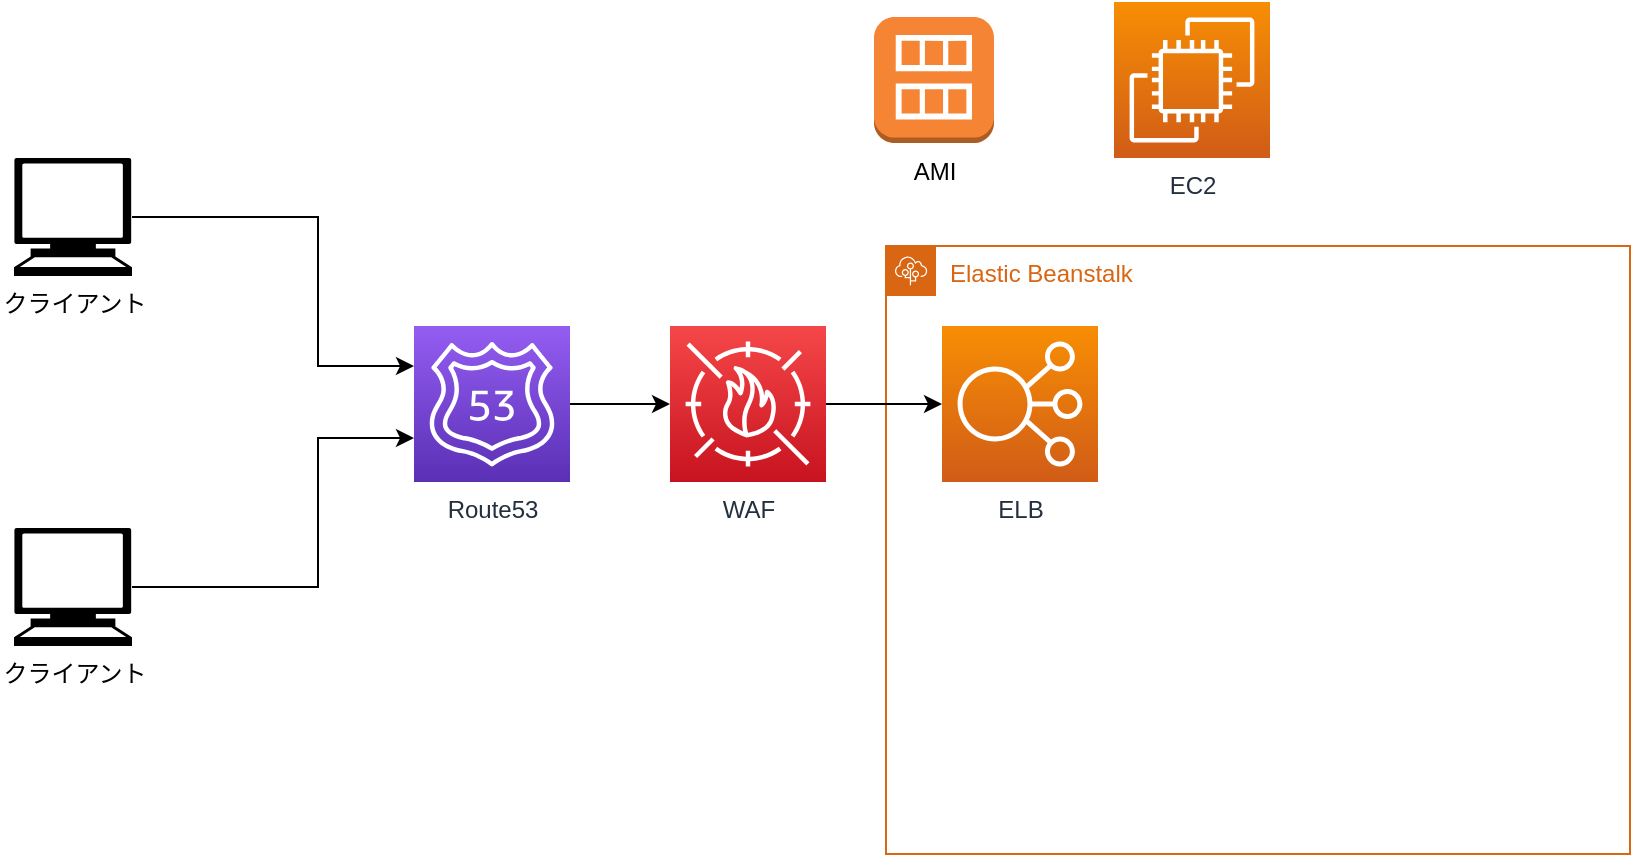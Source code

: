 <mxfile version="21.1.2" type="device">
  <diagram name="ページ1" id="80s_TT-eO7807xOBP9RJ">
    <mxGraphModel dx="712" dy="835" grid="0" gridSize="10" guides="1" tooltips="1" connect="1" arrows="1" fold="1" page="1" pageScale="1" pageWidth="1169" pageHeight="827" math="0" shadow="0">
      <root>
        <mxCell id="0" />
        <mxCell id="1" parent="0" />
        <mxCell id="b-HRCgTtAuN_dH9P7AYA-1" value="Elastic Beanstalk" style="points=[[0,0],[0.25,0],[0.5,0],[0.75,0],[1,0],[1,0.25],[1,0.5],[1,0.75],[1,1],[0.75,1],[0.5,1],[0.25,1],[0,1],[0,0.75],[0,0.5],[0,0.25]];outlineConnect=0;gradientColor=none;html=1;whiteSpace=wrap;fontSize=12;fontStyle=0;container=1;pointerEvents=0;collapsible=0;recursiveResize=0;shape=mxgraph.aws4.group;grIcon=mxgraph.aws4.group_elastic_beanstalk;strokeColor=#D86613;fillColor=none;verticalAlign=top;align=left;spacingLeft=30;fontColor=#D86613;dashed=0;" vertex="1" parent="1">
          <mxGeometry x="464" y="153" width="372" height="304" as="geometry" />
        </mxCell>
        <mxCell id="b-HRCgTtAuN_dH9P7AYA-2" value="ELB" style="sketch=0;points=[[0,0,0],[0.25,0,0],[0.5,0,0],[0.75,0,0],[1,0,0],[0,1,0],[0.25,1,0],[0.5,1,0],[0.75,1,0],[1,1,0],[0,0.25,0],[0,0.5,0],[0,0.75,0],[1,0.25,0],[1,0.5,0],[1,0.75,0]];outlineConnect=0;fontColor=#232F3E;gradientColor=#F78E04;gradientDirection=north;fillColor=#D05C17;strokeColor=#ffffff;dashed=0;verticalLabelPosition=bottom;verticalAlign=top;align=center;html=1;fontSize=12;fontStyle=0;aspect=fixed;shape=mxgraph.aws4.resourceIcon;resIcon=mxgraph.aws4.elastic_load_balancing;" vertex="1" parent="b-HRCgTtAuN_dH9P7AYA-1">
          <mxGeometry x="28" y="40" width="78" height="78" as="geometry" />
        </mxCell>
        <mxCell id="b-HRCgTtAuN_dH9P7AYA-6" style="edgeStyle=orthogonalEdgeStyle;rounded=0;orthogonalLoop=1;jettySize=auto;html=1;" edge="1" parent="1" source="b-HRCgTtAuN_dH9P7AYA-3" target="b-HRCgTtAuN_dH9P7AYA-5">
          <mxGeometry relative="1" as="geometry">
            <Array as="points">
              <mxPoint x="180" y="138" />
              <mxPoint x="180" y="213" />
            </Array>
          </mxGeometry>
        </mxCell>
        <mxCell id="b-HRCgTtAuN_dH9P7AYA-3" value="クライアント" style="shape=mxgraph.signs.tech.computer;html=1;pointerEvents=1;fillColor=#000000;strokeColor=none;verticalLabelPosition=bottom;verticalAlign=top;align=center;" vertex="1" parent="1">
          <mxGeometry x="28" y="109" width="59" height="59" as="geometry" />
        </mxCell>
        <mxCell id="b-HRCgTtAuN_dH9P7AYA-7" style="edgeStyle=orthogonalEdgeStyle;rounded=0;orthogonalLoop=1;jettySize=auto;html=1;" edge="1" parent="1" source="b-HRCgTtAuN_dH9P7AYA-4" target="b-HRCgTtAuN_dH9P7AYA-5">
          <mxGeometry relative="1" as="geometry">
            <Array as="points">
              <mxPoint x="180" y="324" />
              <mxPoint x="180" y="249" />
            </Array>
          </mxGeometry>
        </mxCell>
        <mxCell id="b-HRCgTtAuN_dH9P7AYA-4" value="クライアント" style="shape=mxgraph.signs.tech.computer;html=1;pointerEvents=1;fillColor=#000000;strokeColor=none;verticalLabelPosition=bottom;verticalAlign=top;align=center;" vertex="1" parent="1">
          <mxGeometry x="28" y="294" width="59" height="59" as="geometry" />
        </mxCell>
        <mxCell id="b-HRCgTtAuN_dH9P7AYA-10" style="edgeStyle=orthogonalEdgeStyle;rounded=0;orthogonalLoop=1;jettySize=auto;html=1;" edge="1" parent="1" source="b-HRCgTtAuN_dH9P7AYA-5" target="b-HRCgTtAuN_dH9P7AYA-9">
          <mxGeometry relative="1" as="geometry" />
        </mxCell>
        <mxCell id="b-HRCgTtAuN_dH9P7AYA-5" value="Route53" style="sketch=0;points=[[0,0,0],[0.25,0,0],[0.5,0,0],[0.75,0,0],[1,0,0],[0,1,0],[0.25,1,0],[0.5,1,0],[0.75,1,0],[1,1,0],[0,0.25,0],[0,0.5,0],[0,0.75,0],[1,0.25,0],[1,0.5,0],[1,0.75,0]];outlineConnect=0;fontColor=#232F3E;gradientColor=#945DF2;gradientDirection=north;fillColor=#5A30B5;strokeColor=#ffffff;dashed=0;verticalLabelPosition=bottom;verticalAlign=top;align=center;html=1;fontSize=12;fontStyle=0;aspect=fixed;shape=mxgraph.aws4.resourceIcon;resIcon=mxgraph.aws4.route_53;" vertex="1" parent="1">
          <mxGeometry x="228" y="193" width="78" height="78" as="geometry" />
        </mxCell>
        <mxCell id="b-HRCgTtAuN_dH9P7AYA-11" style="edgeStyle=orthogonalEdgeStyle;rounded=0;orthogonalLoop=1;jettySize=auto;html=1;" edge="1" parent="1" source="b-HRCgTtAuN_dH9P7AYA-9" target="b-HRCgTtAuN_dH9P7AYA-2">
          <mxGeometry relative="1" as="geometry" />
        </mxCell>
        <mxCell id="b-HRCgTtAuN_dH9P7AYA-9" value="WAF" style="sketch=0;points=[[0,0,0],[0.25,0,0],[0.5,0,0],[0.75,0,0],[1,0,0],[0,1,0],[0.25,1,0],[0.5,1,0],[0.75,1,0],[1,1,0],[0,0.25,0],[0,0.5,0],[0,0.75,0],[1,0.25,0],[1,0.5,0],[1,0.75,0]];outlineConnect=0;fontColor=#232F3E;gradientColor=#F54749;gradientDirection=north;fillColor=#C7131F;strokeColor=#ffffff;dashed=0;verticalLabelPosition=bottom;verticalAlign=top;align=center;html=1;fontSize=12;fontStyle=0;aspect=fixed;shape=mxgraph.aws4.resourceIcon;resIcon=mxgraph.aws4.waf;" vertex="1" parent="1">
          <mxGeometry x="356" y="193" width="78" height="78" as="geometry" />
        </mxCell>
        <mxCell id="b-HRCgTtAuN_dH9P7AYA-12" value="EC2" style="sketch=0;points=[[0,0,0],[0.25,0,0],[0.5,0,0],[0.75,0,0],[1,0,0],[0,1,0],[0.25,1,0],[0.5,1,0],[0.75,1,0],[1,1,0],[0,0.25,0],[0,0.5,0],[0,0.75,0],[1,0.25,0],[1,0.5,0],[1,0.75,0]];outlineConnect=0;fontColor=#232F3E;gradientColor=#F78E04;gradientDirection=north;fillColor=#D05C17;strokeColor=#ffffff;dashed=0;verticalLabelPosition=bottom;verticalAlign=top;align=center;html=1;fontSize=12;fontStyle=0;aspect=fixed;shape=mxgraph.aws4.resourceIcon;resIcon=mxgraph.aws4.ec2;" vertex="1" parent="1">
          <mxGeometry x="578" y="31" width="78" height="78" as="geometry" />
        </mxCell>
        <mxCell id="b-HRCgTtAuN_dH9P7AYA-13" value="AMI" style="outlineConnect=0;dashed=0;verticalLabelPosition=bottom;verticalAlign=top;align=center;html=1;shape=mxgraph.aws3.ami;fillColor=#F58534;gradientColor=none;" vertex="1" parent="1">
          <mxGeometry x="458" y="38.5" width="60" height="63" as="geometry" />
        </mxCell>
      </root>
    </mxGraphModel>
  </diagram>
</mxfile>
